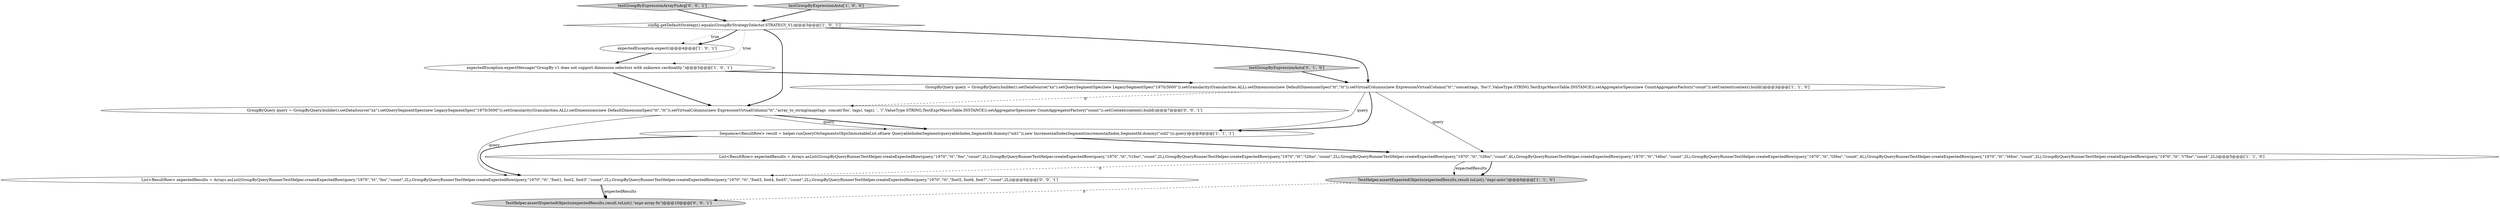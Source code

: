 digraph {
12 [style = filled, label = "GroupByQuery query = GroupByQuery.builder().setDataSource(\"xx\").setQuerySegmentSpec(new LegacySegmentSpec(\"1970/3000\")).setGranularity(Granularities.ALL).setDimensions(new DefaultDimensionSpec(\"tt\",\"tt\")).setVirtualColumns(new ExpressionVirtualColumn(\"tt\",\"array_to_string(map(tags  concat('foo', tags), tags), ', ')\",ValueType.STRING,TestExprMacroTable.INSTANCE)).setAggregatorSpecs(new CountAggregatorFactory(\"count\")).setContext(context).build()@@@7@@@['0', '0', '1']", fillcolor = white, shape = ellipse image = "AAA0AAABBB3BBB"];
11 [style = filled, label = "testGroupByExpressionArrayFnArg['0', '0', '1']", fillcolor = lightgray, shape = diamond image = "AAA0AAABBB3BBB"];
3 [style = filled, label = "expectedException.expect()@@@4@@@['1', '0', '1']", fillcolor = white, shape = ellipse image = "AAA0AAABBB1BBB"];
6 [style = filled, label = "TestHelper.assertExpectedObjects(expectedResults,result.toList(),\"expr-auto\")@@@6@@@['1', '1', '0']", fillcolor = lightgray, shape = ellipse image = "AAA0AAABBB1BBB"];
8 [style = filled, label = "testGroupByExpressionAuto['0', '1', '0']", fillcolor = lightgray, shape = diamond image = "AAA0AAABBB2BBB"];
9 [style = filled, label = "TestHelper.assertExpectedObjects(expectedResults,result.toList(),\"expr-array-fn\")@@@10@@@['0', '0', '1']", fillcolor = lightgray, shape = ellipse image = "AAA0AAABBB3BBB"];
1 [style = filled, label = "expectedException.expectMessage(\"GroupBy v1 does not support dimension selectors with unknown cardinality.\")@@@5@@@['1', '0', '1']", fillcolor = white, shape = ellipse image = "AAA0AAABBB1BBB"];
5 [style = filled, label = "Sequence<ResultRow> result = helper.runQueryOnSegmentsObjs(ImmutableList.of(new QueryableIndexSegment(queryableIndex,SegmentId.dummy(\"sid1\")),new IncrementalIndexSegment(incrementalIndex,SegmentId.dummy(\"sid2\"))),query)@@@8@@@['1', '1', '1']", fillcolor = white, shape = ellipse image = "AAA0AAABBB1BBB"];
7 [style = filled, label = "GroupByQuery query = GroupByQuery.builder().setDataSource(\"xx\").setQuerySegmentSpec(new LegacySegmentSpec(\"1970/3000\")).setGranularity(Granularities.ALL).setDimensions(new DefaultDimensionSpec(\"tt\",\"tt\")).setVirtualColumns(new ExpressionVirtualColumn(\"tt\",\"concat(tags, 'foo')\",ValueType.STRING,TestExprMacroTable.INSTANCE)).setAggregatorSpecs(new CountAggregatorFactory(\"count\")).setContext(context).build()@@@3@@@['1', '1', '0']", fillcolor = white, shape = ellipse image = "AAA0AAABBB1BBB"];
2 [style = filled, label = "config.getDefaultStrategy().equals(GroupByStrategySelector.STRATEGY_V1)@@@3@@@['1', '0', '1']", fillcolor = white, shape = diamond image = "AAA0AAABBB1BBB"];
10 [style = filled, label = "List<ResultRow> expectedResults = Arrays.asList(GroupByQueryRunnerTestHelper.createExpectedRow(query,\"1970\",\"tt\",\"foo\",\"count\",2L),GroupByQueryRunnerTestHelper.createExpectedRow(query,\"1970\",\"tt\",\"foot1, foot2, foot3\",\"count\",2L),GroupByQueryRunnerTestHelper.createExpectedRow(query,\"1970\",\"tt\",\"foot3, foot4, foot5\",\"count\",2L),GroupByQueryRunnerTestHelper.createExpectedRow(query,\"1970\",\"tt\",\"foot5, foot6, foot7\",\"count\",2L))@@@9@@@['0', '0', '1']", fillcolor = white, shape = ellipse image = "AAA0AAABBB3BBB"];
0 [style = filled, label = "List<ResultRow> expectedResults = Arrays.asList(GroupByQueryRunnerTestHelper.createExpectedRow(query,\"1970\",\"tt\",\"foo\",\"count\",2L),GroupByQueryRunnerTestHelper.createExpectedRow(query,\"1970\",\"tt\",\"t1foo\",\"count\",2L),GroupByQueryRunnerTestHelper.createExpectedRow(query,\"1970\",\"tt\",\"t2foo\",\"count\",2L),GroupByQueryRunnerTestHelper.createExpectedRow(query,\"1970\",\"tt\",\"t3foo\",\"count\",4L),GroupByQueryRunnerTestHelper.createExpectedRow(query,\"1970\",\"tt\",\"t4foo\",\"count\",2L),GroupByQueryRunnerTestHelper.createExpectedRow(query,\"1970\",\"tt\",\"t5foo\",\"count\",4L),GroupByQueryRunnerTestHelper.createExpectedRow(query,\"1970\",\"tt\",\"t6foo\",\"count\",2L),GroupByQueryRunnerTestHelper.createExpectedRow(query,\"1970\",\"tt\",\"t7foo\",\"count\",2L))@@@5@@@['1', '1', '0']", fillcolor = white, shape = ellipse image = "AAA0AAABBB1BBB"];
4 [style = filled, label = "testGroupByExpressionAuto['1', '0', '0']", fillcolor = lightgray, shape = diamond image = "AAA0AAABBB1BBB"];
0->6 [style = bold, label=""];
2->3 [style = dotted, label="true"];
0->6 [style = solid, label="expectedResults"];
2->7 [style = bold, label=""];
10->9 [style = bold, label=""];
1->12 [style = bold, label=""];
0->10 [style = dashed, label="0"];
6->9 [style = dashed, label="0"];
5->10 [style = bold, label=""];
11->2 [style = bold, label=""];
3->1 [style = bold, label=""];
4->2 [style = bold, label=""];
2->3 [style = bold, label=""];
2->1 [style = dotted, label="true"];
12->5 [style = bold, label=""];
5->0 [style = bold, label=""];
12->5 [style = solid, label="query"];
12->10 [style = solid, label="query"];
7->12 [style = dashed, label="0"];
7->0 [style = solid, label="query"];
7->5 [style = bold, label=""];
10->9 [style = solid, label="expectedResults"];
8->7 [style = bold, label=""];
1->7 [style = bold, label=""];
7->5 [style = solid, label="query"];
2->12 [style = bold, label=""];
}
